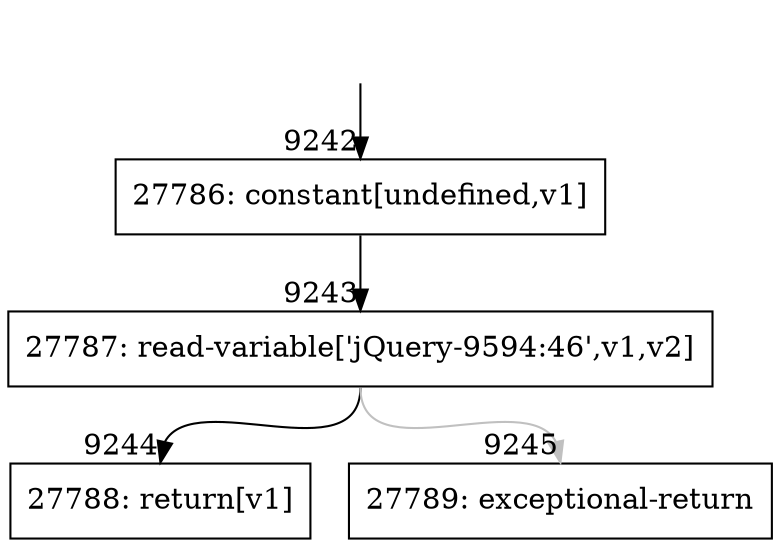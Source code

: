 digraph {
rankdir="TD"
BB_entry578[shape=none,label=""];
BB_entry578 -> BB9242 [tailport=s, headport=n, headlabel="    9242"]
BB9242 [shape=record label="{27786: constant[undefined,v1]}" ] 
BB9242 -> BB9243 [tailport=s, headport=n, headlabel="      9243"]
BB9243 [shape=record label="{27787: read-variable['jQuery-9594:46',v1,v2]}" ] 
BB9243 -> BB9244 [tailport=s, headport=n, headlabel="      9244"]
BB9243 -> BB9245 [tailport=s, headport=n, color=gray, headlabel="      9245"]
BB9244 [shape=record label="{27788: return[v1]}" ] 
BB9245 [shape=record label="{27789: exceptional-return}" ] 
}
